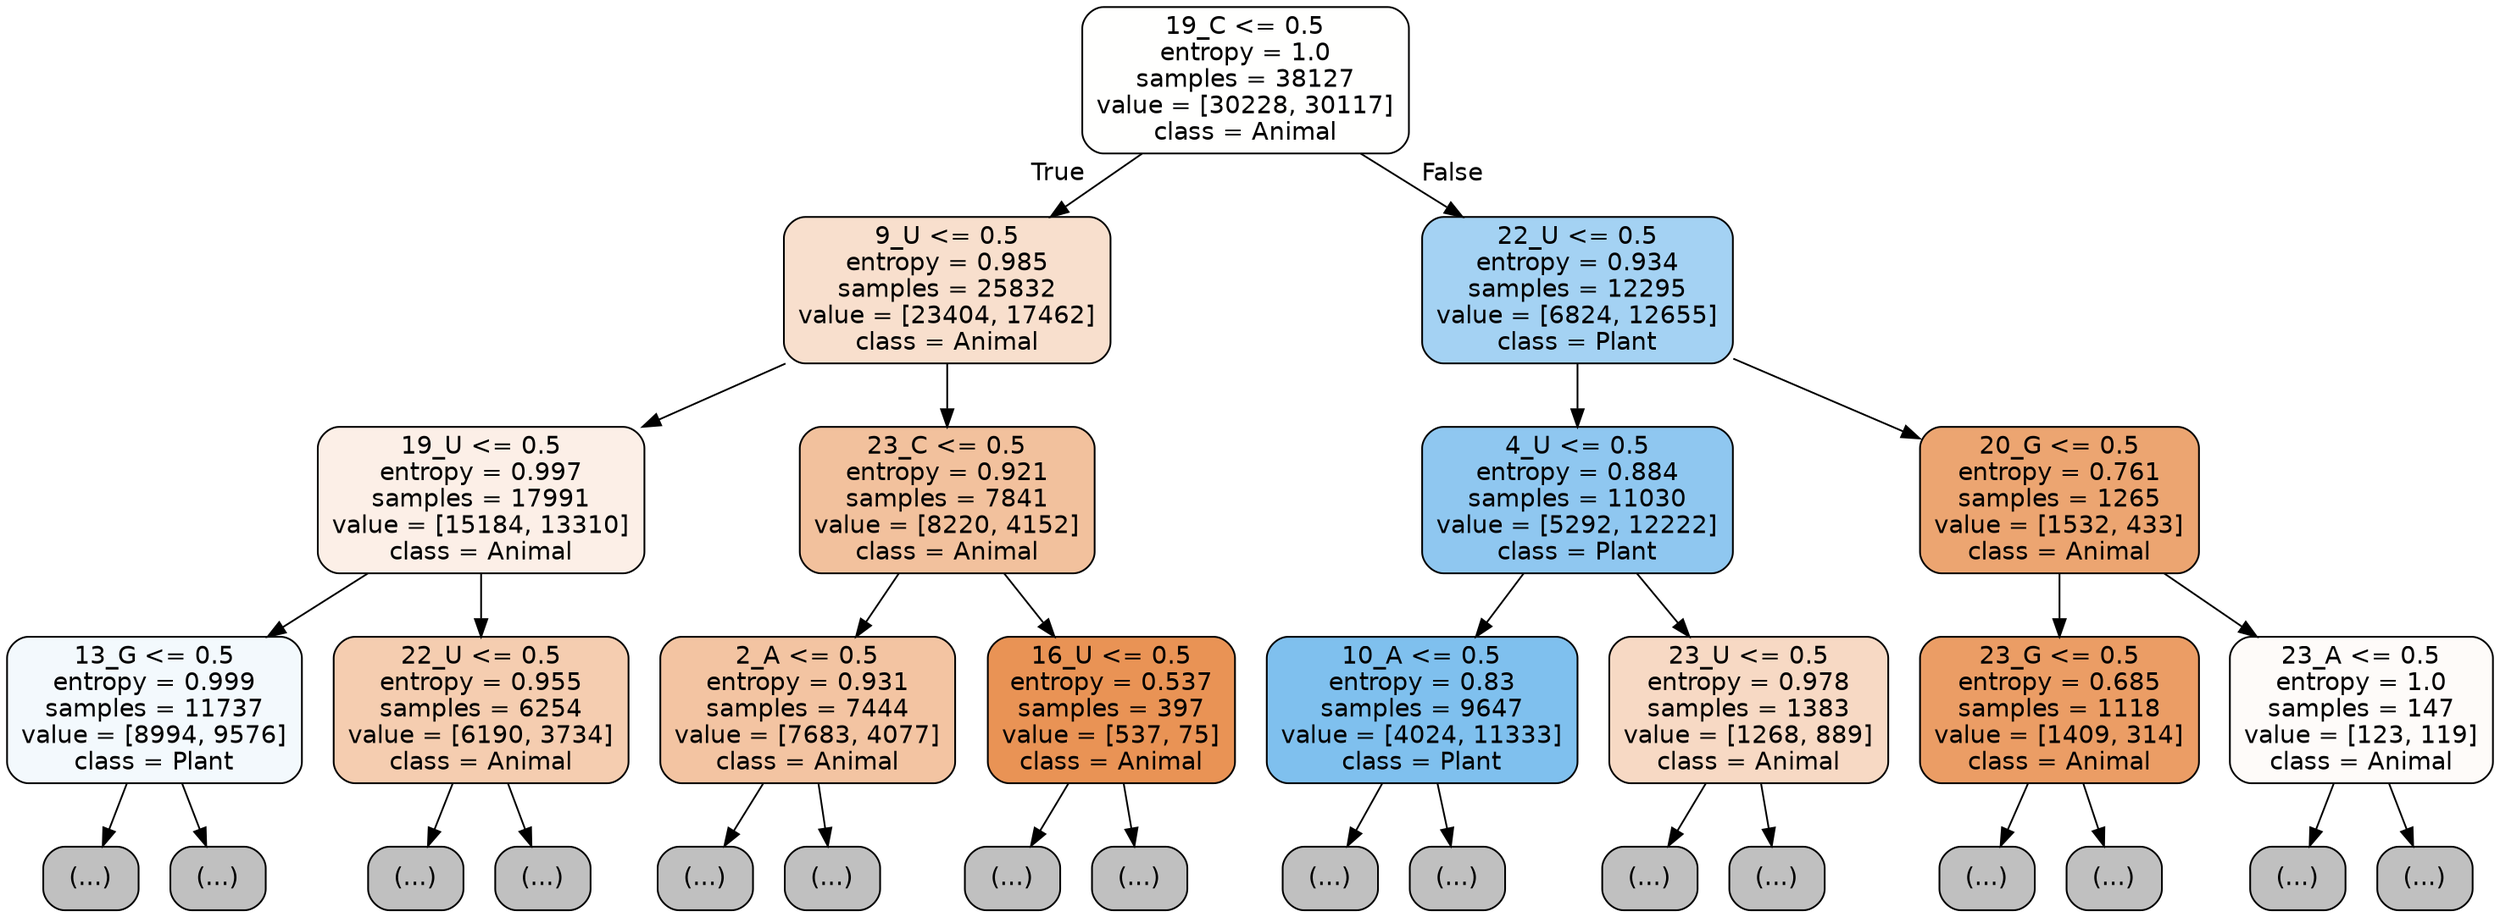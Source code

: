 digraph Tree {
node [shape=box, style="filled, rounded", color="black", fontname="helvetica"] ;
edge [fontname="helvetica"] ;
0 [label="19_C <= 0.5\nentropy = 1.0\nsamples = 38127\nvalue = [30228, 30117]\nclass = Animal", fillcolor="#fffffe"] ;
1 [label="9_U <= 0.5\nentropy = 0.985\nsamples = 25832\nvalue = [23404, 17462]\nclass = Animal", fillcolor="#f8dfcd"] ;
0 -> 1 [labeldistance=2.5, labelangle=45, headlabel="True"] ;
2 [label="19_U <= 0.5\nentropy = 0.997\nsamples = 17991\nvalue = [15184, 13310]\nclass = Animal", fillcolor="#fcefe7"] ;
1 -> 2 ;
3 [label="13_G <= 0.5\nentropy = 0.999\nsamples = 11737\nvalue = [8994, 9576]\nclass = Plant", fillcolor="#f3f9fd"] ;
2 -> 3 ;
4 [label="(...)", fillcolor="#C0C0C0"] ;
3 -> 4 ;
4105 [label="(...)", fillcolor="#C0C0C0"] ;
3 -> 4105 ;
5826 [label="22_U <= 0.5\nentropy = 0.955\nsamples = 6254\nvalue = [6190, 3734]\nclass = Animal", fillcolor="#f5cdb0"] ;
2 -> 5826 ;
5827 [label="(...)", fillcolor="#C0C0C0"] ;
5826 -> 5827 ;
8600 [label="(...)", fillcolor="#C0C0C0"] ;
5826 -> 8600 ;
8929 [label="23_C <= 0.5\nentropy = 0.921\nsamples = 7841\nvalue = [8220, 4152]\nclass = Animal", fillcolor="#f2c19d"] ;
1 -> 8929 ;
8930 [label="2_A <= 0.5\nentropy = 0.931\nsamples = 7444\nvalue = [7683, 4077]\nclass = Animal", fillcolor="#f3c4a2"] ;
8929 -> 8930 ;
8931 [label="(...)", fillcolor="#C0C0C0"] ;
8930 -> 8931 ;
11534 [label="(...)", fillcolor="#C0C0C0"] ;
8930 -> 11534 ;
12425 [label="16_U <= 0.5\nentropy = 0.537\nsamples = 397\nvalue = [537, 75]\nclass = Animal", fillcolor="#e99355"] ;
8929 -> 12425 ;
12426 [label="(...)", fillcolor="#C0C0C0"] ;
12425 -> 12426 ;
12509 [label="(...)", fillcolor="#C0C0C0"] ;
12425 -> 12509 ;
12546 [label="22_U <= 0.5\nentropy = 0.934\nsamples = 12295\nvalue = [6824, 12655]\nclass = Plant", fillcolor="#a4d2f3"] ;
0 -> 12546 [labeldistance=2.5, labelangle=-45, headlabel="False"] ;
12547 [label="4_U <= 0.5\nentropy = 0.884\nsamples = 11030\nvalue = [5292, 12222]\nclass = Plant", fillcolor="#8fc7f0"] ;
12546 -> 12547 ;
12548 [label="10_A <= 0.5\nentropy = 0.83\nsamples = 9647\nvalue = [4024, 11333]\nclass = Plant", fillcolor="#7fc0ee"] ;
12547 -> 12548 ;
12549 [label="(...)", fillcolor="#C0C0C0"] ;
12548 -> 12549 ;
14784 [label="(...)", fillcolor="#C0C0C0"] ;
12548 -> 14784 ;
15419 [label="23_U <= 0.5\nentropy = 0.978\nsamples = 1383\nvalue = [1268, 889]\nclass = Animal", fillcolor="#f7d9c4"] ;
12547 -> 15419 ;
15420 [label="(...)", fillcolor="#C0C0C0"] ;
15419 -> 15420 ;
16213 [label="(...)", fillcolor="#C0C0C0"] ;
15419 -> 16213 ;
16234 [label="20_G <= 0.5\nentropy = 0.761\nsamples = 1265\nvalue = [1532, 433]\nclass = Animal", fillcolor="#eca571"] ;
12546 -> 16234 ;
16235 [label="23_G <= 0.5\nentropy = 0.685\nsamples = 1118\nvalue = [1409, 314]\nclass = Animal", fillcolor="#eb9d65"] ;
16234 -> 16235 ;
16236 [label="(...)", fillcolor="#C0C0C0"] ;
16235 -> 16236 ;
16645 [label="(...)", fillcolor="#C0C0C0"] ;
16235 -> 16645 ;
16682 [label="23_A <= 0.5\nentropy = 1.0\nsamples = 147\nvalue = [123, 119]\nclass = Animal", fillcolor="#fefbf9"] ;
16234 -> 16682 ;
16683 [label="(...)", fillcolor="#C0C0C0"] ;
16682 -> 16683 ;
16784 [label="(...)", fillcolor="#C0C0C0"] ;
16682 -> 16784 ;
}